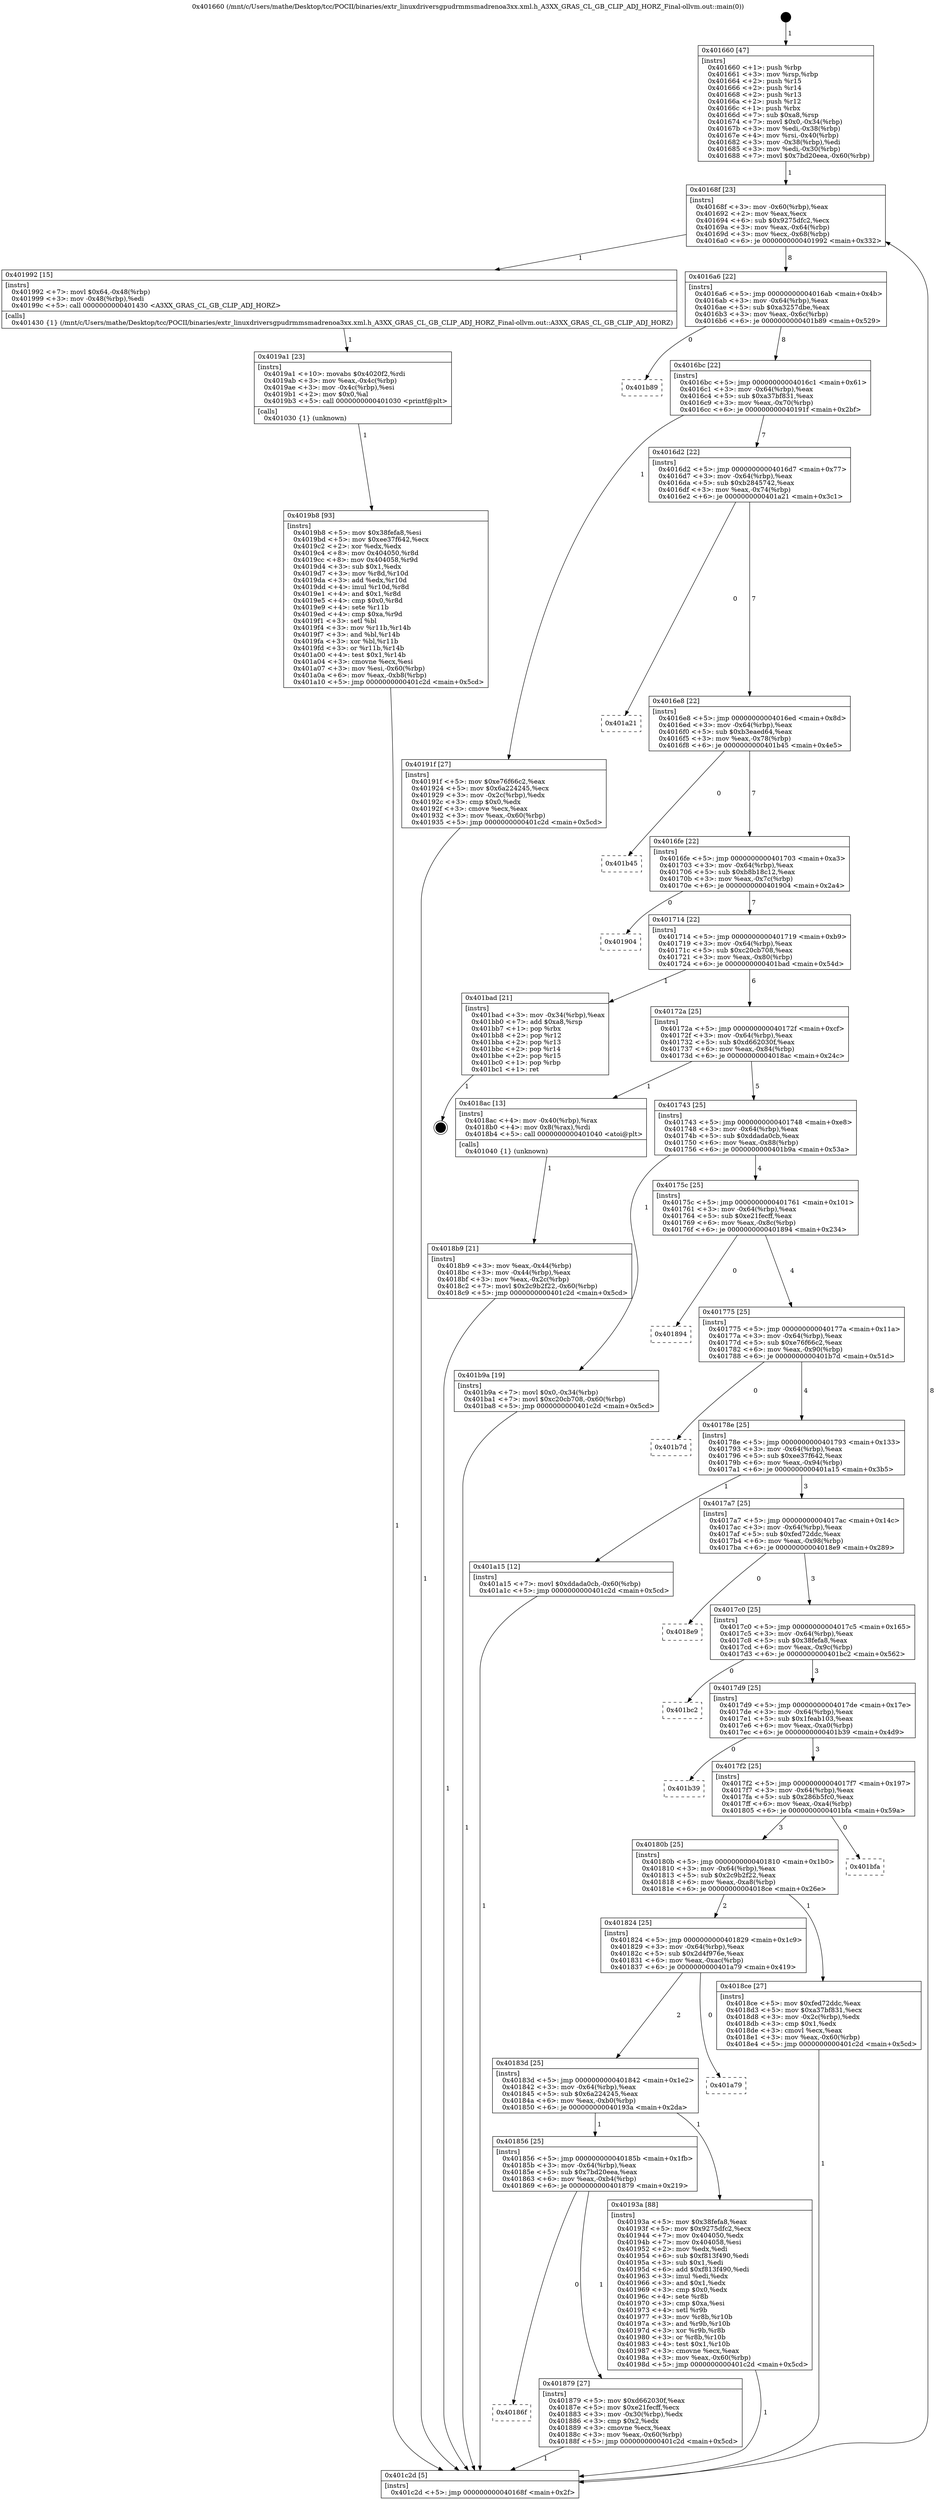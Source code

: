 digraph "0x401660" {
  label = "0x401660 (/mnt/c/Users/mathe/Desktop/tcc/POCII/binaries/extr_linuxdriversgpudrmmsmadrenoa3xx.xml.h_A3XX_GRAS_CL_GB_CLIP_ADJ_HORZ_Final-ollvm.out::main(0))"
  labelloc = "t"
  node[shape=record]

  Entry [label="",width=0.3,height=0.3,shape=circle,fillcolor=black,style=filled]
  "0x40168f" [label="{
     0x40168f [23]\l
     | [instrs]\l
     &nbsp;&nbsp;0x40168f \<+3\>: mov -0x60(%rbp),%eax\l
     &nbsp;&nbsp;0x401692 \<+2\>: mov %eax,%ecx\l
     &nbsp;&nbsp;0x401694 \<+6\>: sub $0x9275dfc2,%ecx\l
     &nbsp;&nbsp;0x40169a \<+3\>: mov %eax,-0x64(%rbp)\l
     &nbsp;&nbsp;0x40169d \<+3\>: mov %ecx,-0x68(%rbp)\l
     &nbsp;&nbsp;0x4016a0 \<+6\>: je 0000000000401992 \<main+0x332\>\l
  }"]
  "0x401992" [label="{
     0x401992 [15]\l
     | [instrs]\l
     &nbsp;&nbsp;0x401992 \<+7\>: movl $0x64,-0x48(%rbp)\l
     &nbsp;&nbsp;0x401999 \<+3\>: mov -0x48(%rbp),%edi\l
     &nbsp;&nbsp;0x40199c \<+5\>: call 0000000000401430 \<A3XX_GRAS_CL_GB_CLIP_ADJ_HORZ\>\l
     | [calls]\l
     &nbsp;&nbsp;0x401430 \{1\} (/mnt/c/Users/mathe/Desktop/tcc/POCII/binaries/extr_linuxdriversgpudrmmsmadrenoa3xx.xml.h_A3XX_GRAS_CL_GB_CLIP_ADJ_HORZ_Final-ollvm.out::A3XX_GRAS_CL_GB_CLIP_ADJ_HORZ)\l
  }"]
  "0x4016a6" [label="{
     0x4016a6 [22]\l
     | [instrs]\l
     &nbsp;&nbsp;0x4016a6 \<+5\>: jmp 00000000004016ab \<main+0x4b\>\l
     &nbsp;&nbsp;0x4016ab \<+3\>: mov -0x64(%rbp),%eax\l
     &nbsp;&nbsp;0x4016ae \<+5\>: sub $0xa3257dbe,%eax\l
     &nbsp;&nbsp;0x4016b3 \<+3\>: mov %eax,-0x6c(%rbp)\l
     &nbsp;&nbsp;0x4016b6 \<+6\>: je 0000000000401b89 \<main+0x529\>\l
  }"]
  Exit [label="",width=0.3,height=0.3,shape=circle,fillcolor=black,style=filled,peripheries=2]
  "0x401b89" [label="{
     0x401b89\l
  }", style=dashed]
  "0x4016bc" [label="{
     0x4016bc [22]\l
     | [instrs]\l
     &nbsp;&nbsp;0x4016bc \<+5\>: jmp 00000000004016c1 \<main+0x61\>\l
     &nbsp;&nbsp;0x4016c1 \<+3\>: mov -0x64(%rbp),%eax\l
     &nbsp;&nbsp;0x4016c4 \<+5\>: sub $0xa37bf831,%eax\l
     &nbsp;&nbsp;0x4016c9 \<+3\>: mov %eax,-0x70(%rbp)\l
     &nbsp;&nbsp;0x4016cc \<+6\>: je 000000000040191f \<main+0x2bf\>\l
  }"]
  "0x4019b8" [label="{
     0x4019b8 [93]\l
     | [instrs]\l
     &nbsp;&nbsp;0x4019b8 \<+5\>: mov $0x38fefa8,%esi\l
     &nbsp;&nbsp;0x4019bd \<+5\>: mov $0xee37f642,%ecx\l
     &nbsp;&nbsp;0x4019c2 \<+2\>: xor %edx,%edx\l
     &nbsp;&nbsp;0x4019c4 \<+8\>: mov 0x404050,%r8d\l
     &nbsp;&nbsp;0x4019cc \<+8\>: mov 0x404058,%r9d\l
     &nbsp;&nbsp;0x4019d4 \<+3\>: sub $0x1,%edx\l
     &nbsp;&nbsp;0x4019d7 \<+3\>: mov %r8d,%r10d\l
     &nbsp;&nbsp;0x4019da \<+3\>: add %edx,%r10d\l
     &nbsp;&nbsp;0x4019dd \<+4\>: imul %r10d,%r8d\l
     &nbsp;&nbsp;0x4019e1 \<+4\>: and $0x1,%r8d\l
     &nbsp;&nbsp;0x4019e5 \<+4\>: cmp $0x0,%r8d\l
     &nbsp;&nbsp;0x4019e9 \<+4\>: sete %r11b\l
     &nbsp;&nbsp;0x4019ed \<+4\>: cmp $0xa,%r9d\l
     &nbsp;&nbsp;0x4019f1 \<+3\>: setl %bl\l
     &nbsp;&nbsp;0x4019f4 \<+3\>: mov %r11b,%r14b\l
     &nbsp;&nbsp;0x4019f7 \<+3\>: and %bl,%r14b\l
     &nbsp;&nbsp;0x4019fa \<+3\>: xor %bl,%r11b\l
     &nbsp;&nbsp;0x4019fd \<+3\>: or %r11b,%r14b\l
     &nbsp;&nbsp;0x401a00 \<+4\>: test $0x1,%r14b\l
     &nbsp;&nbsp;0x401a04 \<+3\>: cmovne %ecx,%esi\l
     &nbsp;&nbsp;0x401a07 \<+3\>: mov %esi,-0x60(%rbp)\l
     &nbsp;&nbsp;0x401a0a \<+6\>: mov %eax,-0xb8(%rbp)\l
     &nbsp;&nbsp;0x401a10 \<+5\>: jmp 0000000000401c2d \<main+0x5cd\>\l
  }"]
  "0x40191f" [label="{
     0x40191f [27]\l
     | [instrs]\l
     &nbsp;&nbsp;0x40191f \<+5\>: mov $0xe76f66c2,%eax\l
     &nbsp;&nbsp;0x401924 \<+5\>: mov $0x6a224245,%ecx\l
     &nbsp;&nbsp;0x401929 \<+3\>: mov -0x2c(%rbp),%edx\l
     &nbsp;&nbsp;0x40192c \<+3\>: cmp $0x0,%edx\l
     &nbsp;&nbsp;0x40192f \<+3\>: cmove %ecx,%eax\l
     &nbsp;&nbsp;0x401932 \<+3\>: mov %eax,-0x60(%rbp)\l
     &nbsp;&nbsp;0x401935 \<+5\>: jmp 0000000000401c2d \<main+0x5cd\>\l
  }"]
  "0x4016d2" [label="{
     0x4016d2 [22]\l
     | [instrs]\l
     &nbsp;&nbsp;0x4016d2 \<+5\>: jmp 00000000004016d7 \<main+0x77\>\l
     &nbsp;&nbsp;0x4016d7 \<+3\>: mov -0x64(%rbp),%eax\l
     &nbsp;&nbsp;0x4016da \<+5\>: sub $0xb2845742,%eax\l
     &nbsp;&nbsp;0x4016df \<+3\>: mov %eax,-0x74(%rbp)\l
     &nbsp;&nbsp;0x4016e2 \<+6\>: je 0000000000401a21 \<main+0x3c1\>\l
  }"]
  "0x4019a1" [label="{
     0x4019a1 [23]\l
     | [instrs]\l
     &nbsp;&nbsp;0x4019a1 \<+10\>: movabs $0x4020f2,%rdi\l
     &nbsp;&nbsp;0x4019ab \<+3\>: mov %eax,-0x4c(%rbp)\l
     &nbsp;&nbsp;0x4019ae \<+3\>: mov -0x4c(%rbp),%esi\l
     &nbsp;&nbsp;0x4019b1 \<+2\>: mov $0x0,%al\l
     &nbsp;&nbsp;0x4019b3 \<+5\>: call 0000000000401030 \<printf@plt\>\l
     | [calls]\l
     &nbsp;&nbsp;0x401030 \{1\} (unknown)\l
  }"]
  "0x401a21" [label="{
     0x401a21\l
  }", style=dashed]
  "0x4016e8" [label="{
     0x4016e8 [22]\l
     | [instrs]\l
     &nbsp;&nbsp;0x4016e8 \<+5\>: jmp 00000000004016ed \<main+0x8d\>\l
     &nbsp;&nbsp;0x4016ed \<+3\>: mov -0x64(%rbp),%eax\l
     &nbsp;&nbsp;0x4016f0 \<+5\>: sub $0xb3eaed64,%eax\l
     &nbsp;&nbsp;0x4016f5 \<+3\>: mov %eax,-0x78(%rbp)\l
     &nbsp;&nbsp;0x4016f8 \<+6\>: je 0000000000401b45 \<main+0x4e5\>\l
  }"]
  "0x4018b9" [label="{
     0x4018b9 [21]\l
     | [instrs]\l
     &nbsp;&nbsp;0x4018b9 \<+3\>: mov %eax,-0x44(%rbp)\l
     &nbsp;&nbsp;0x4018bc \<+3\>: mov -0x44(%rbp),%eax\l
     &nbsp;&nbsp;0x4018bf \<+3\>: mov %eax,-0x2c(%rbp)\l
     &nbsp;&nbsp;0x4018c2 \<+7\>: movl $0x2c9b2f22,-0x60(%rbp)\l
     &nbsp;&nbsp;0x4018c9 \<+5\>: jmp 0000000000401c2d \<main+0x5cd\>\l
  }"]
  "0x401b45" [label="{
     0x401b45\l
  }", style=dashed]
  "0x4016fe" [label="{
     0x4016fe [22]\l
     | [instrs]\l
     &nbsp;&nbsp;0x4016fe \<+5\>: jmp 0000000000401703 \<main+0xa3\>\l
     &nbsp;&nbsp;0x401703 \<+3\>: mov -0x64(%rbp),%eax\l
     &nbsp;&nbsp;0x401706 \<+5\>: sub $0xb8b18c12,%eax\l
     &nbsp;&nbsp;0x40170b \<+3\>: mov %eax,-0x7c(%rbp)\l
     &nbsp;&nbsp;0x40170e \<+6\>: je 0000000000401904 \<main+0x2a4\>\l
  }"]
  "0x401660" [label="{
     0x401660 [47]\l
     | [instrs]\l
     &nbsp;&nbsp;0x401660 \<+1\>: push %rbp\l
     &nbsp;&nbsp;0x401661 \<+3\>: mov %rsp,%rbp\l
     &nbsp;&nbsp;0x401664 \<+2\>: push %r15\l
     &nbsp;&nbsp;0x401666 \<+2\>: push %r14\l
     &nbsp;&nbsp;0x401668 \<+2\>: push %r13\l
     &nbsp;&nbsp;0x40166a \<+2\>: push %r12\l
     &nbsp;&nbsp;0x40166c \<+1\>: push %rbx\l
     &nbsp;&nbsp;0x40166d \<+7\>: sub $0xa8,%rsp\l
     &nbsp;&nbsp;0x401674 \<+7\>: movl $0x0,-0x34(%rbp)\l
     &nbsp;&nbsp;0x40167b \<+3\>: mov %edi,-0x38(%rbp)\l
     &nbsp;&nbsp;0x40167e \<+4\>: mov %rsi,-0x40(%rbp)\l
     &nbsp;&nbsp;0x401682 \<+3\>: mov -0x38(%rbp),%edi\l
     &nbsp;&nbsp;0x401685 \<+3\>: mov %edi,-0x30(%rbp)\l
     &nbsp;&nbsp;0x401688 \<+7\>: movl $0x7bd20eea,-0x60(%rbp)\l
  }"]
  "0x401904" [label="{
     0x401904\l
  }", style=dashed]
  "0x401714" [label="{
     0x401714 [22]\l
     | [instrs]\l
     &nbsp;&nbsp;0x401714 \<+5\>: jmp 0000000000401719 \<main+0xb9\>\l
     &nbsp;&nbsp;0x401719 \<+3\>: mov -0x64(%rbp),%eax\l
     &nbsp;&nbsp;0x40171c \<+5\>: sub $0xc20cb708,%eax\l
     &nbsp;&nbsp;0x401721 \<+3\>: mov %eax,-0x80(%rbp)\l
     &nbsp;&nbsp;0x401724 \<+6\>: je 0000000000401bad \<main+0x54d\>\l
  }"]
  "0x401c2d" [label="{
     0x401c2d [5]\l
     | [instrs]\l
     &nbsp;&nbsp;0x401c2d \<+5\>: jmp 000000000040168f \<main+0x2f\>\l
  }"]
  "0x401bad" [label="{
     0x401bad [21]\l
     | [instrs]\l
     &nbsp;&nbsp;0x401bad \<+3\>: mov -0x34(%rbp),%eax\l
     &nbsp;&nbsp;0x401bb0 \<+7\>: add $0xa8,%rsp\l
     &nbsp;&nbsp;0x401bb7 \<+1\>: pop %rbx\l
     &nbsp;&nbsp;0x401bb8 \<+2\>: pop %r12\l
     &nbsp;&nbsp;0x401bba \<+2\>: pop %r13\l
     &nbsp;&nbsp;0x401bbc \<+2\>: pop %r14\l
     &nbsp;&nbsp;0x401bbe \<+2\>: pop %r15\l
     &nbsp;&nbsp;0x401bc0 \<+1\>: pop %rbp\l
     &nbsp;&nbsp;0x401bc1 \<+1\>: ret\l
  }"]
  "0x40172a" [label="{
     0x40172a [25]\l
     | [instrs]\l
     &nbsp;&nbsp;0x40172a \<+5\>: jmp 000000000040172f \<main+0xcf\>\l
     &nbsp;&nbsp;0x40172f \<+3\>: mov -0x64(%rbp),%eax\l
     &nbsp;&nbsp;0x401732 \<+5\>: sub $0xd662030f,%eax\l
     &nbsp;&nbsp;0x401737 \<+6\>: mov %eax,-0x84(%rbp)\l
     &nbsp;&nbsp;0x40173d \<+6\>: je 00000000004018ac \<main+0x24c\>\l
  }"]
  "0x40186f" [label="{
     0x40186f\l
  }", style=dashed]
  "0x4018ac" [label="{
     0x4018ac [13]\l
     | [instrs]\l
     &nbsp;&nbsp;0x4018ac \<+4\>: mov -0x40(%rbp),%rax\l
     &nbsp;&nbsp;0x4018b0 \<+4\>: mov 0x8(%rax),%rdi\l
     &nbsp;&nbsp;0x4018b4 \<+5\>: call 0000000000401040 \<atoi@plt\>\l
     | [calls]\l
     &nbsp;&nbsp;0x401040 \{1\} (unknown)\l
  }"]
  "0x401743" [label="{
     0x401743 [25]\l
     | [instrs]\l
     &nbsp;&nbsp;0x401743 \<+5\>: jmp 0000000000401748 \<main+0xe8\>\l
     &nbsp;&nbsp;0x401748 \<+3\>: mov -0x64(%rbp),%eax\l
     &nbsp;&nbsp;0x40174b \<+5\>: sub $0xddada0cb,%eax\l
     &nbsp;&nbsp;0x401750 \<+6\>: mov %eax,-0x88(%rbp)\l
     &nbsp;&nbsp;0x401756 \<+6\>: je 0000000000401b9a \<main+0x53a\>\l
  }"]
  "0x401879" [label="{
     0x401879 [27]\l
     | [instrs]\l
     &nbsp;&nbsp;0x401879 \<+5\>: mov $0xd662030f,%eax\l
     &nbsp;&nbsp;0x40187e \<+5\>: mov $0xe21fecff,%ecx\l
     &nbsp;&nbsp;0x401883 \<+3\>: mov -0x30(%rbp),%edx\l
     &nbsp;&nbsp;0x401886 \<+3\>: cmp $0x2,%edx\l
     &nbsp;&nbsp;0x401889 \<+3\>: cmovne %ecx,%eax\l
     &nbsp;&nbsp;0x40188c \<+3\>: mov %eax,-0x60(%rbp)\l
     &nbsp;&nbsp;0x40188f \<+5\>: jmp 0000000000401c2d \<main+0x5cd\>\l
  }"]
  "0x401b9a" [label="{
     0x401b9a [19]\l
     | [instrs]\l
     &nbsp;&nbsp;0x401b9a \<+7\>: movl $0x0,-0x34(%rbp)\l
     &nbsp;&nbsp;0x401ba1 \<+7\>: movl $0xc20cb708,-0x60(%rbp)\l
     &nbsp;&nbsp;0x401ba8 \<+5\>: jmp 0000000000401c2d \<main+0x5cd\>\l
  }"]
  "0x40175c" [label="{
     0x40175c [25]\l
     | [instrs]\l
     &nbsp;&nbsp;0x40175c \<+5\>: jmp 0000000000401761 \<main+0x101\>\l
     &nbsp;&nbsp;0x401761 \<+3\>: mov -0x64(%rbp),%eax\l
     &nbsp;&nbsp;0x401764 \<+5\>: sub $0xe21fecff,%eax\l
     &nbsp;&nbsp;0x401769 \<+6\>: mov %eax,-0x8c(%rbp)\l
     &nbsp;&nbsp;0x40176f \<+6\>: je 0000000000401894 \<main+0x234\>\l
  }"]
  "0x401856" [label="{
     0x401856 [25]\l
     | [instrs]\l
     &nbsp;&nbsp;0x401856 \<+5\>: jmp 000000000040185b \<main+0x1fb\>\l
     &nbsp;&nbsp;0x40185b \<+3\>: mov -0x64(%rbp),%eax\l
     &nbsp;&nbsp;0x40185e \<+5\>: sub $0x7bd20eea,%eax\l
     &nbsp;&nbsp;0x401863 \<+6\>: mov %eax,-0xb4(%rbp)\l
     &nbsp;&nbsp;0x401869 \<+6\>: je 0000000000401879 \<main+0x219\>\l
  }"]
  "0x401894" [label="{
     0x401894\l
  }", style=dashed]
  "0x401775" [label="{
     0x401775 [25]\l
     | [instrs]\l
     &nbsp;&nbsp;0x401775 \<+5\>: jmp 000000000040177a \<main+0x11a\>\l
     &nbsp;&nbsp;0x40177a \<+3\>: mov -0x64(%rbp),%eax\l
     &nbsp;&nbsp;0x40177d \<+5\>: sub $0xe76f66c2,%eax\l
     &nbsp;&nbsp;0x401782 \<+6\>: mov %eax,-0x90(%rbp)\l
     &nbsp;&nbsp;0x401788 \<+6\>: je 0000000000401b7d \<main+0x51d\>\l
  }"]
  "0x40193a" [label="{
     0x40193a [88]\l
     | [instrs]\l
     &nbsp;&nbsp;0x40193a \<+5\>: mov $0x38fefa8,%eax\l
     &nbsp;&nbsp;0x40193f \<+5\>: mov $0x9275dfc2,%ecx\l
     &nbsp;&nbsp;0x401944 \<+7\>: mov 0x404050,%edx\l
     &nbsp;&nbsp;0x40194b \<+7\>: mov 0x404058,%esi\l
     &nbsp;&nbsp;0x401952 \<+2\>: mov %edx,%edi\l
     &nbsp;&nbsp;0x401954 \<+6\>: sub $0xf813f490,%edi\l
     &nbsp;&nbsp;0x40195a \<+3\>: sub $0x1,%edi\l
     &nbsp;&nbsp;0x40195d \<+6\>: add $0xf813f490,%edi\l
     &nbsp;&nbsp;0x401963 \<+3\>: imul %edi,%edx\l
     &nbsp;&nbsp;0x401966 \<+3\>: and $0x1,%edx\l
     &nbsp;&nbsp;0x401969 \<+3\>: cmp $0x0,%edx\l
     &nbsp;&nbsp;0x40196c \<+4\>: sete %r8b\l
     &nbsp;&nbsp;0x401970 \<+3\>: cmp $0xa,%esi\l
     &nbsp;&nbsp;0x401973 \<+4\>: setl %r9b\l
     &nbsp;&nbsp;0x401977 \<+3\>: mov %r8b,%r10b\l
     &nbsp;&nbsp;0x40197a \<+3\>: and %r9b,%r10b\l
     &nbsp;&nbsp;0x40197d \<+3\>: xor %r9b,%r8b\l
     &nbsp;&nbsp;0x401980 \<+3\>: or %r8b,%r10b\l
     &nbsp;&nbsp;0x401983 \<+4\>: test $0x1,%r10b\l
     &nbsp;&nbsp;0x401987 \<+3\>: cmovne %ecx,%eax\l
     &nbsp;&nbsp;0x40198a \<+3\>: mov %eax,-0x60(%rbp)\l
     &nbsp;&nbsp;0x40198d \<+5\>: jmp 0000000000401c2d \<main+0x5cd\>\l
  }"]
  "0x401b7d" [label="{
     0x401b7d\l
  }", style=dashed]
  "0x40178e" [label="{
     0x40178e [25]\l
     | [instrs]\l
     &nbsp;&nbsp;0x40178e \<+5\>: jmp 0000000000401793 \<main+0x133\>\l
     &nbsp;&nbsp;0x401793 \<+3\>: mov -0x64(%rbp),%eax\l
     &nbsp;&nbsp;0x401796 \<+5\>: sub $0xee37f642,%eax\l
     &nbsp;&nbsp;0x40179b \<+6\>: mov %eax,-0x94(%rbp)\l
     &nbsp;&nbsp;0x4017a1 \<+6\>: je 0000000000401a15 \<main+0x3b5\>\l
  }"]
  "0x40183d" [label="{
     0x40183d [25]\l
     | [instrs]\l
     &nbsp;&nbsp;0x40183d \<+5\>: jmp 0000000000401842 \<main+0x1e2\>\l
     &nbsp;&nbsp;0x401842 \<+3\>: mov -0x64(%rbp),%eax\l
     &nbsp;&nbsp;0x401845 \<+5\>: sub $0x6a224245,%eax\l
     &nbsp;&nbsp;0x40184a \<+6\>: mov %eax,-0xb0(%rbp)\l
     &nbsp;&nbsp;0x401850 \<+6\>: je 000000000040193a \<main+0x2da\>\l
  }"]
  "0x401a15" [label="{
     0x401a15 [12]\l
     | [instrs]\l
     &nbsp;&nbsp;0x401a15 \<+7\>: movl $0xddada0cb,-0x60(%rbp)\l
     &nbsp;&nbsp;0x401a1c \<+5\>: jmp 0000000000401c2d \<main+0x5cd\>\l
  }"]
  "0x4017a7" [label="{
     0x4017a7 [25]\l
     | [instrs]\l
     &nbsp;&nbsp;0x4017a7 \<+5\>: jmp 00000000004017ac \<main+0x14c\>\l
     &nbsp;&nbsp;0x4017ac \<+3\>: mov -0x64(%rbp),%eax\l
     &nbsp;&nbsp;0x4017af \<+5\>: sub $0xfed72ddc,%eax\l
     &nbsp;&nbsp;0x4017b4 \<+6\>: mov %eax,-0x98(%rbp)\l
     &nbsp;&nbsp;0x4017ba \<+6\>: je 00000000004018e9 \<main+0x289\>\l
  }"]
  "0x401a79" [label="{
     0x401a79\l
  }", style=dashed]
  "0x4018e9" [label="{
     0x4018e9\l
  }", style=dashed]
  "0x4017c0" [label="{
     0x4017c0 [25]\l
     | [instrs]\l
     &nbsp;&nbsp;0x4017c0 \<+5\>: jmp 00000000004017c5 \<main+0x165\>\l
     &nbsp;&nbsp;0x4017c5 \<+3\>: mov -0x64(%rbp),%eax\l
     &nbsp;&nbsp;0x4017c8 \<+5\>: sub $0x38fefa8,%eax\l
     &nbsp;&nbsp;0x4017cd \<+6\>: mov %eax,-0x9c(%rbp)\l
     &nbsp;&nbsp;0x4017d3 \<+6\>: je 0000000000401bc2 \<main+0x562\>\l
  }"]
  "0x401824" [label="{
     0x401824 [25]\l
     | [instrs]\l
     &nbsp;&nbsp;0x401824 \<+5\>: jmp 0000000000401829 \<main+0x1c9\>\l
     &nbsp;&nbsp;0x401829 \<+3\>: mov -0x64(%rbp),%eax\l
     &nbsp;&nbsp;0x40182c \<+5\>: sub $0x2d4f976e,%eax\l
     &nbsp;&nbsp;0x401831 \<+6\>: mov %eax,-0xac(%rbp)\l
     &nbsp;&nbsp;0x401837 \<+6\>: je 0000000000401a79 \<main+0x419\>\l
  }"]
  "0x401bc2" [label="{
     0x401bc2\l
  }", style=dashed]
  "0x4017d9" [label="{
     0x4017d9 [25]\l
     | [instrs]\l
     &nbsp;&nbsp;0x4017d9 \<+5\>: jmp 00000000004017de \<main+0x17e\>\l
     &nbsp;&nbsp;0x4017de \<+3\>: mov -0x64(%rbp),%eax\l
     &nbsp;&nbsp;0x4017e1 \<+5\>: sub $0x1feab103,%eax\l
     &nbsp;&nbsp;0x4017e6 \<+6\>: mov %eax,-0xa0(%rbp)\l
     &nbsp;&nbsp;0x4017ec \<+6\>: je 0000000000401b39 \<main+0x4d9\>\l
  }"]
  "0x4018ce" [label="{
     0x4018ce [27]\l
     | [instrs]\l
     &nbsp;&nbsp;0x4018ce \<+5\>: mov $0xfed72ddc,%eax\l
     &nbsp;&nbsp;0x4018d3 \<+5\>: mov $0xa37bf831,%ecx\l
     &nbsp;&nbsp;0x4018d8 \<+3\>: mov -0x2c(%rbp),%edx\l
     &nbsp;&nbsp;0x4018db \<+3\>: cmp $0x1,%edx\l
     &nbsp;&nbsp;0x4018de \<+3\>: cmovl %ecx,%eax\l
     &nbsp;&nbsp;0x4018e1 \<+3\>: mov %eax,-0x60(%rbp)\l
     &nbsp;&nbsp;0x4018e4 \<+5\>: jmp 0000000000401c2d \<main+0x5cd\>\l
  }"]
  "0x401b39" [label="{
     0x401b39\l
  }", style=dashed]
  "0x4017f2" [label="{
     0x4017f2 [25]\l
     | [instrs]\l
     &nbsp;&nbsp;0x4017f2 \<+5\>: jmp 00000000004017f7 \<main+0x197\>\l
     &nbsp;&nbsp;0x4017f7 \<+3\>: mov -0x64(%rbp),%eax\l
     &nbsp;&nbsp;0x4017fa \<+5\>: sub $0x286b5fc0,%eax\l
     &nbsp;&nbsp;0x4017ff \<+6\>: mov %eax,-0xa4(%rbp)\l
     &nbsp;&nbsp;0x401805 \<+6\>: je 0000000000401bfa \<main+0x59a\>\l
  }"]
  "0x40180b" [label="{
     0x40180b [25]\l
     | [instrs]\l
     &nbsp;&nbsp;0x40180b \<+5\>: jmp 0000000000401810 \<main+0x1b0\>\l
     &nbsp;&nbsp;0x401810 \<+3\>: mov -0x64(%rbp),%eax\l
     &nbsp;&nbsp;0x401813 \<+5\>: sub $0x2c9b2f22,%eax\l
     &nbsp;&nbsp;0x401818 \<+6\>: mov %eax,-0xa8(%rbp)\l
     &nbsp;&nbsp;0x40181e \<+6\>: je 00000000004018ce \<main+0x26e\>\l
  }"]
  "0x401bfa" [label="{
     0x401bfa\l
  }", style=dashed]
  Entry -> "0x401660" [label=" 1"]
  "0x40168f" -> "0x401992" [label=" 1"]
  "0x40168f" -> "0x4016a6" [label=" 8"]
  "0x401bad" -> Exit [label=" 1"]
  "0x4016a6" -> "0x401b89" [label=" 0"]
  "0x4016a6" -> "0x4016bc" [label=" 8"]
  "0x401b9a" -> "0x401c2d" [label=" 1"]
  "0x4016bc" -> "0x40191f" [label=" 1"]
  "0x4016bc" -> "0x4016d2" [label=" 7"]
  "0x401a15" -> "0x401c2d" [label=" 1"]
  "0x4016d2" -> "0x401a21" [label=" 0"]
  "0x4016d2" -> "0x4016e8" [label=" 7"]
  "0x4019b8" -> "0x401c2d" [label=" 1"]
  "0x4016e8" -> "0x401b45" [label=" 0"]
  "0x4016e8" -> "0x4016fe" [label=" 7"]
  "0x4019a1" -> "0x4019b8" [label=" 1"]
  "0x4016fe" -> "0x401904" [label=" 0"]
  "0x4016fe" -> "0x401714" [label=" 7"]
  "0x401992" -> "0x4019a1" [label=" 1"]
  "0x401714" -> "0x401bad" [label=" 1"]
  "0x401714" -> "0x40172a" [label=" 6"]
  "0x40193a" -> "0x401c2d" [label=" 1"]
  "0x40172a" -> "0x4018ac" [label=" 1"]
  "0x40172a" -> "0x401743" [label=" 5"]
  "0x40191f" -> "0x401c2d" [label=" 1"]
  "0x401743" -> "0x401b9a" [label=" 1"]
  "0x401743" -> "0x40175c" [label=" 4"]
  "0x4018ce" -> "0x401c2d" [label=" 1"]
  "0x40175c" -> "0x401894" [label=" 0"]
  "0x40175c" -> "0x401775" [label=" 4"]
  "0x4018ac" -> "0x4018b9" [label=" 1"]
  "0x401775" -> "0x401b7d" [label=" 0"]
  "0x401775" -> "0x40178e" [label=" 4"]
  "0x401c2d" -> "0x40168f" [label=" 8"]
  "0x40178e" -> "0x401a15" [label=" 1"]
  "0x40178e" -> "0x4017a7" [label=" 3"]
  "0x401879" -> "0x401c2d" [label=" 1"]
  "0x4017a7" -> "0x4018e9" [label=" 0"]
  "0x4017a7" -> "0x4017c0" [label=" 3"]
  "0x401856" -> "0x40186f" [label=" 0"]
  "0x4017c0" -> "0x401bc2" [label=" 0"]
  "0x4017c0" -> "0x4017d9" [label=" 3"]
  "0x4018b9" -> "0x401c2d" [label=" 1"]
  "0x4017d9" -> "0x401b39" [label=" 0"]
  "0x4017d9" -> "0x4017f2" [label=" 3"]
  "0x40183d" -> "0x401856" [label=" 1"]
  "0x4017f2" -> "0x401bfa" [label=" 0"]
  "0x4017f2" -> "0x40180b" [label=" 3"]
  "0x40183d" -> "0x40193a" [label=" 1"]
  "0x40180b" -> "0x4018ce" [label=" 1"]
  "0x40180b" -> "0x401824" [label=" 2"]
  "0x401856" -> "0x401879" [label=" 1"]
  "0x401824" -> "0x401a79" [label=" 0"]
  "0x401824" -> "0x40183d" [label=" 2"]
  "0x401660" -> "0x40168f" [label=" 1"]
}
